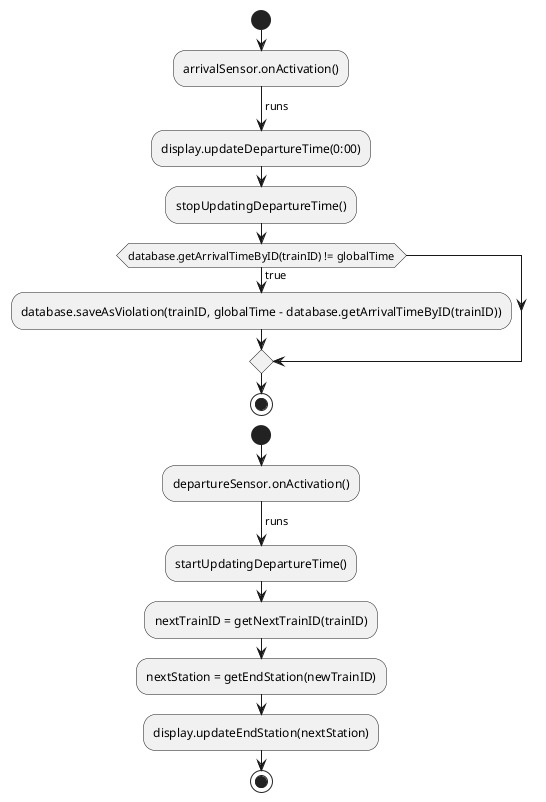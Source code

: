 @startuml
start

:arrivalSensor.onActivation();
-> runs;

:display.updateDepartureTime(0:00);
:stopUpdatingDepartureTime();

if (database.getArrivalTimeByID(trainID) != globalTime) then (true)
	:database.saveAsViolation(trainID, globalTime - database.getArrivalTimeByID(trainID));
endif

stop

start

:departureSensor.onActivation();
-> runs;

:startUpdatingDepartureTime();
:nextTrainID = getNextTrainID(trainID);
:nextStation = getEndStation(newTrainID);
:display.updateEndStation(nextStation);

stop

@enduml
